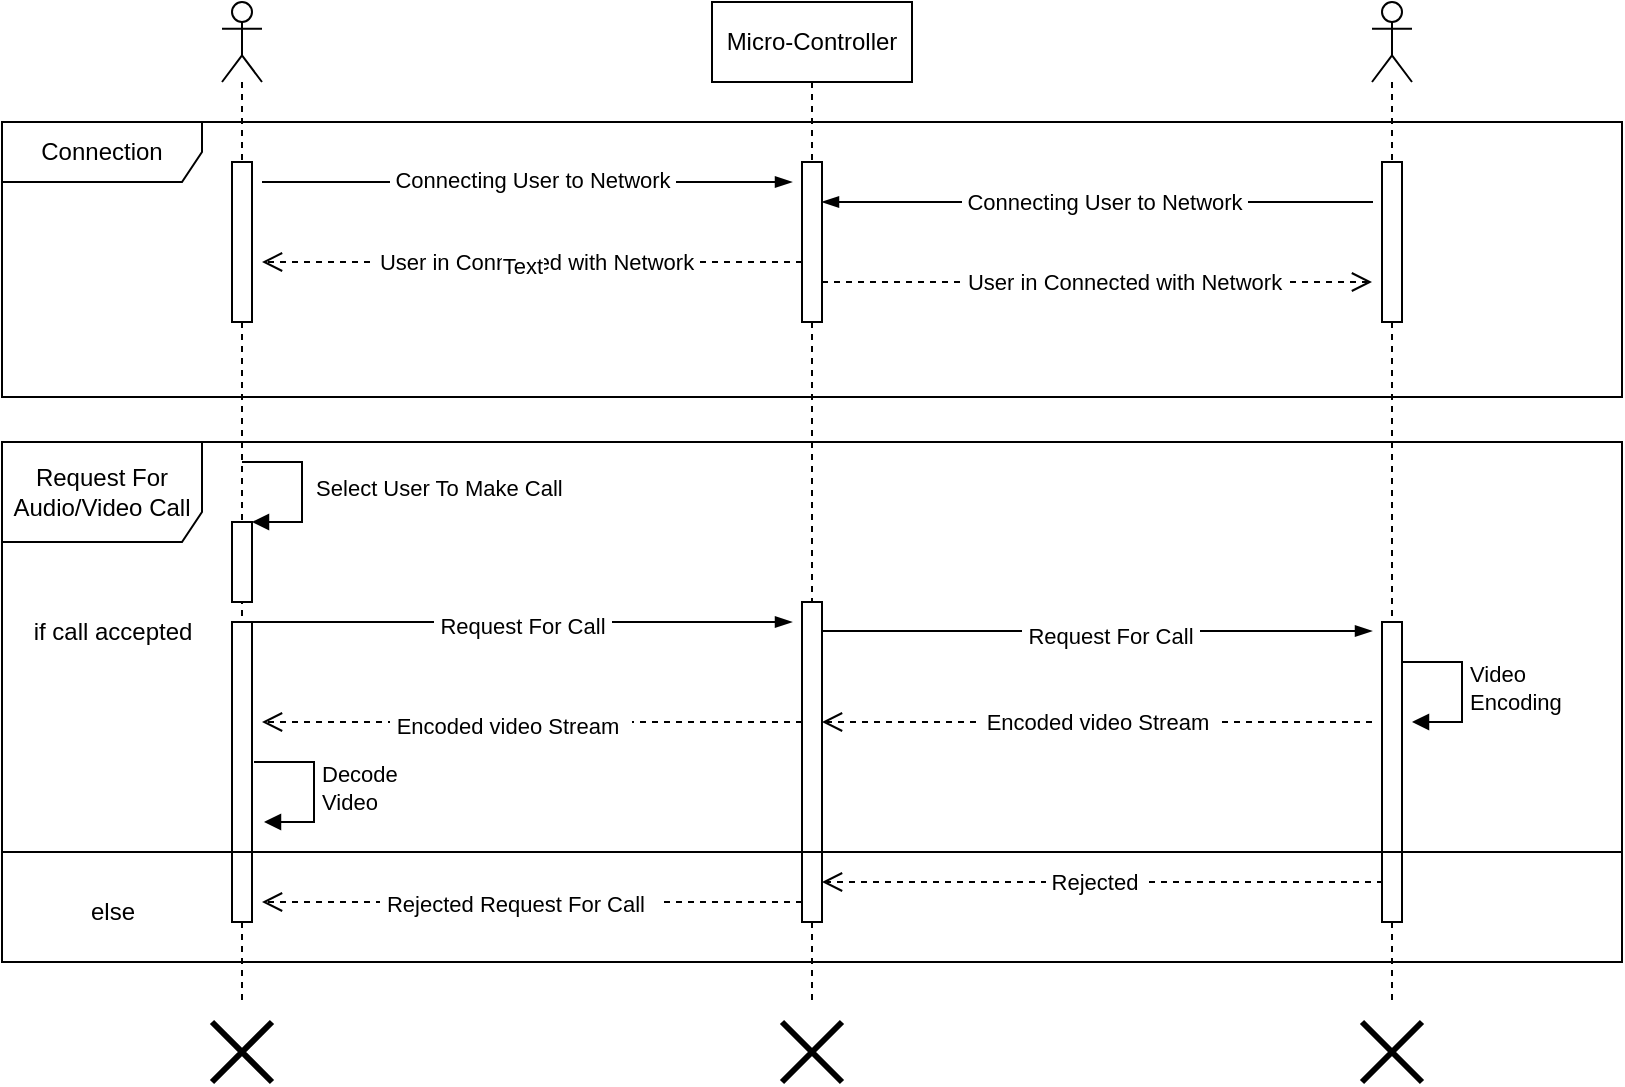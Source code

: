 <mxfile version="22.0.8" type="device">
  <diagram name="Page-1" id="2YBvvXClWsGukQMizWep">
    <mxGraphModel dx="1434" dy="800" grid="1" gridSize="10" guides="1" tooltips="1" connect="1" arrows="1" fold="1" page="1" pageScale="1" pageWidth="850" pageHeight="1100" math="0" shadow="0">
      <root>
        <mxCell id="0" />
        <mxCell id="1" parent="0" />
        <mxCell id="bUbZ-e89j6tAC8CVxlZ--16" value="Micro-Controller" style="shape=umlLifeline;perimeter=lifelinePerimeter;whiteSpace=wrap;html=1;container=1;dropTarget=0;collapsible=0;recursiveResize=0;outlineConnect=0;portConstraint=eastwest;newEdgeStyle={&quot;edgeStyle&quot;:&quot;elbowEdgeStyle&quot;,&quot;elbow&quot;:&quot;vertical&quot;,&quot;curved&quot;:0,&quot;rounded&quot;:0};" parent="1" vertex="1">
          <mxGeometry x="375" y="80" width="100" height="500" as="geometry" />
        </mxCell>
        <mxCell id="bUbZ-e89j6tAC8CVxlZ--36" value="" style="html=1;points=[[0,0,0,0,5],[0,1,0,0,-5],[1,0,0,0,5],[1,1,0,0,-5]];perimeter=orthogonalPerimeter;outlineConnect=0;targetShapes=umlLifeline;portConstraint=eastwest;newEdgeStyle={&quot;curved&quot;:0,&quot;rounded&quot;:0};" parent="bUbZ-e89j6tAC8CVxlZ--16" vertex="1">
          <mxGeometry x="45" y="300" width="10" height="160" as="geometry" />
        </mxCell>
        <mxCell id="bY_1B8EFZr0BcEM3szpf-7" value="" style="html=1;points=[[0,0,0,0,5],[0,1,0,0,-5],[1,0,0,0,5],[1,1,0,0,-5]];perimeter=orthogonalPerimeter;outlineConnect=0;targetShapes=umlLifeline;portConstraint=eastwest;newEdgeStyle={&quot;curved&quot;:0,&quot;rounded&quot;:0};" parent="bUbZ-e89j6tAC8CVxlZ--16" vertex="1">
          <mxGeometry x="45" y="80" width="10" height="80" as="geometry" />
        </mxCell>
        <mxCell id="bUbZ-e89j6tAC8CVxlZ--27" value="" style="shape=umlLifeline;perimeter=lifelinePerimeter;whiteSpace=wrap;html=1;container=1;dropTarget=0;collapsible=0;recursiveResize=0;outlineConnect=0;portConstraint=eastwest;newEdgeStyle={&quot;curved&quot;:0,&quot;rounded&quot;:0};participant=umlActor;" parent="1" vertex="1">
          <mxGeometry x="130" y="80" width="20" height="500" as="geometry" />
        </mxCell>
        <mxCell id="bUbZ-e89j6tAC8CVxlZ--33" value="" style="html=1;points=[[0,0,0,0,5],[0,1,0,0,-5],[1,0,0,0,5],[1,1,0,0,-5]];perimeter=orthogonalPerimeter;outlineConnect=0;targetShapes=umlLifeline;portConstraint=eastwest;newEdgeStyle={&quot;curved&quot;:0,&quot;rounded&quot;:0};" parent="bUbZ-e89j6tAC8CVxlZ--27" vertex="1">
          <mxGeometry x="5" y="310" width="10" height="150" as="geometry" />
        </mxCell>
        <mxCell id="bY_1B8EFZr0BcEM3szpf-4" value="" style="html=1;points=[[0,0,0,0,5],[0,1,0,0,-5],[1,0,0,0,5],[1,1,0,0,-5]];perimeter=orthogonalPerimeter;outlineConnect=0;targetShapes=umlLifeline;portConstraint=eastwest;newEdgeStyle={&quot;curved&quot;:0,&quot;rounded&quot;:0};" parent="bUbZ-e89j6tAC8CVxlZ--27" vertex="1">
          <mxGeometry x="5" y="260" width="10" height="40" as="geometry" />
        </mxCell>
        <mxCell id="bY_1B8EFZr0BcEM3szpf-5" value="&amp;nbsp;Select User To Make Call&amp;nbsp;" style="html=1;align=left;spacingLeft=2;endArrow=block;rounded=0;edgeStyle=orthogonalEdgeStyle;curved=0;rounded=0;" parent="bUbZ-e89j6tAC8CVxlZ--27" target="bY_1B8EFZr0BcEM3szpf-4" edge="1">
          <mxGeometry relative="1" as="geometry">
            <mxPoint x="10" y="230" as="sourcePoint" />
            <Array as="points">
              <mxPoint x="40" y="230" />
              <mxPoint x="40" y="260" />
            </Array>
          </mxGeometry>
        </mxCell>
        <mxCell id="bY_1B8EFZr0BcEM3szpf-6" value="" style="html=1;points=[[0,0,0,0,5],[0,1,0,0,-5],[1,0,0,0,5],[1,1,0,0,-5]];perimeter=orthogonalPerimeter;outlineConnect=0;targetShapes=umlLifeline;portConstraint=eastwest;newEdgeStyle={&quot;curved&quot;:0,&quot;rounded&quot;:0};" parent="bUbZ-e89j6tAC8CVxlZ--27" vertex="1">
          <mxGeometry x="5" y="80" width="10" height="80" as="geometry" />
        </mxCell>
        <mxCell id="bUbZ-e89j6tAC8CVxlZ--38" value="" style="fontSize=12;html=1;endArrow=blockThin;endFill=1;rounded=0;" parent="1" edge="1">
          <mxGeometry width="160" relative="1" as="geometry">
            <mxPoint x="140" y="390" as="sourcePoint" />
            <mxPoint x="415" y="390" as="targetPoint" />
            <Array as="points">
              <mxPoint x="335" y="390" />
            </Array>
          </mxGeometry>
        </mxCell>
        <mxCell id="bUbZ-e89j6tAC8CVxlZ--40" value="&amp;nbsp;Request For Call&amp;nbsp;" style="edgeLabel;html=1;align=center;verticalAlign=middle;resizable=0;points=[];" parent="bUbZ-e89j6tAC8CVxlZ--38" vertex="1" connectable="0">
          <mxGeometry x="-0.086" y="-2" relative="1" as="geometry">
            <mxPoint x="14" as="offset" />
          </mxGeometry>
        </mxCell>
        <mxCell id="bUbZ-e89j6tAC8CVxlZ--50" value="" style="shape=umlDestroy;whiteSpace=wrap;html=1;strokeWidth=3;targetShapes=umlLifeline;" parent="1" vertex="1">
          <mxGeometry x="125" y="590" width="30" height="30" as="geometry" />
        </mxCell>
        <mxCell id="bUbZ-e89j6tAC8CVxlZ--52" value="" style="shape=umlDestroy;whiteSpace=wrap;html=1;strokeWidth=3;targetShapes=umlLifeline;" parent="1" vertex="1">
          <mxGeometry x="410" y="590" width="30" height="30" as="geometry" />
        </mxCell>
        <mxCell id="Ke5L-bLkSkWgQZBR-M11-22" value="" style="html=1;verticalAlign=bottom;endArrow=open;dashed=1;endSize=8;curved=0;rounded=0;" parent="1" edge="1">
          <mxGeometry x="-0.036" y="-4" relative="1" as="geometry">
            <mxPoint x="705" y="440" as="sourcePoint" />
            <mxPoint x="430" y="440" as="targetPoint" />
            <Array as="points">
              <mxPoint x="675" y="440" />
            </Array>
            <mxPoint as="offset" />
          </mxGeometry>
        </mxCell>
        <mxCell id="Ke5L-bLkSkWgQZBR-M11-54" value="&amp;nbsp;Encoded video Stream&amp;nbsp;&amp;nbsp;" style="edgeLabel;html=1;align=center;verticalAlign=middle;resizable=0;points=[];" parent="Ke5L-bLkSkWgQZBR-M11-22" vertex="1" connectable="0">
          <mxGeometry x="0.123" relative="1" as="geometry">
            <mxPoint x="18" as="offset" />
          </mxGeometry>
        </mxCell>
        <mxCell id="Ke5L-bLkSkWgQZBR-M11-30" value="" style="shape=umlLifeline;perimeter=lifelinePerimeter;whiteSpace=wrap;html=1;container=1;dropTarget=0;collapsible=0;recursiveResize=0;outlineConnect=0;portConstraint=eastwest;newEdgeStyle={&quot;curved&quot;:0,&quot;rounded&quot;:0};participant=umlActor;" parent="1" vertex="1">
          <mxGeometry x="705" y="80" width="20" height="500" as="geometry" />
        </mxCell>
        <mxCell id="Ke5L-bLkSkWgQZBR-M11-50" value="" style="html=1;points=[[0,0,0,0,5],[0,1,0,0,-5],[1,0,0,0,5],[1,1,0,0,-5]];perimeter=orthogonalPerimeter;outlineConnect=0;targetShapes=umlLifeline;portConstraint=eastwest;newEdgeStyle={&quot;curved&quot;:0,&quot;rounded&quot;:0};" parent="Ke5L-bLkSkWgQZBR-M11-30" vertex="1">
          <mxGeometry x="5" y="310" width="10" height="150" as="geometry" />
        </mxCell>
        <mxCell id="bY_1B8EFZr0BcEM3szpf-8" value="" style="html=1;points=[[0,0,0,0,5],[0,1,0,0,-5],[1,0,0,0,5],[1,1,0,0,-5]];perimeter=orthogonalPerimeter;outlineConnect=0;targetShapes=umlLifeline;portConstraint=eastwest;newEdgeStyle={&quot;curved&quot;:0,&quot;rounded&quot;:0};" parent="Ke5L-bLkSkWgQZBR-M11-30" vertex="1">
          <mxGeometry x="5" y="80" width="10" height="80" as="geometry" />
        </mxCell>
        <mxCell id="Ke5L-bLkSkWgQZBR-M11-32" value="" style="shape=umlDestroy;whiteSpace=wrap;html=1;strokeWidth=3;targetShapes=umlLifeline;" parent="1" vertex="1">
          <mxGeometry x="700" y="590" width="30" height="30" as="geometry" />
        </mxCell>
        <mxCell id="Ke5L-bLkSkWgQZBR-M11-51" value="" style="fontSize=12;html=1;endArrow=blockThin;endFill=1;rounded=0;" parent="1" edge="1">
          <mxGeometry width="160" relative="1" as="geometry">
            <mxPoint x="430" y="394.5" as="sourcePoint" />
            <mxPoint x="705" y="394.5" as="targetPoint" />
            <Array as="points">
              <mxPoint x="625" y="394.5" />
              <mxPoint x="670" y="394.5" />
            </Array>
          </mxGeometry>
        </mxCell>
        <mxCell id="Ke5L-bLkSkWgQZBR-M11-52" value="&amp;nbsp;Request For Call&amp;nbsp;" style="edgeLabel;html=1;align=center;verticalAlign=middle;resizable=0;points=[];" parent="Ke5L-bLkSkWgQZBR-M11-51" vertex="1" connectable="0">
          <mxGeometry x="-0.086" y="-2" relative="1" as="geometry">
            <mxPoint x="18" as="offset" />
          </mxGeometry>
        </mxCell>
        <mxCell id="Ke5L-bLkSkWgQZBR-M11-58" value="Connection" style="shape=umlFrame;whiteSpace=wrap;html=1;pointerEvents=0;width=100;height=30;" parent="1" vertex="1">
          <mxGeometry x="20" y="140" width="810" height="137.5" as="geometry" />
        </mxCell>
        <mxCell id="Ke5L-bLkSkWgQZBR-M11-66" value="" style="line;strokeWidth=1;fillColor=none;align=left;verticalAlign=middle;spacingTop=-1;spacingLeft=3;spacingRight=3;rotatable=0;labelPosition=right;points=[];portConstraint=eastwest;strokeColor=inherit;" parent="1" vertex="1">
          <mxGeometry x="20" y="501" width="810" height="8" as="geometry" />
        </mxCell>
        <mxCell id="Ke5L-bLkSkWgQZBR-M11-67" value="" style="html=1;verticalAlign=bottom;endArrow=open;dashed=1;endSize=8;curved=0;rounded=0;" parent="1" edge="1">
          <mxGeometry x="-0.036" y="-4" relative="1" as="geometry">
            <mxPoint x="710.5" y="520" as="sourcePoint" />
            <mxPoint x="430" y="520" as="targetPoint" />
            <Array as="points" />
            <mxPoint as="offset" />
          </mxGeometry>
        </mxCell>
        <mxCell id="Ke5L-bLkSkWgQZBR-M11-68" value="&amp;nbsp;Rejected&amp;nbsp;" style="edgeLabel;html=1;align=center;verticalAlign=middle;resizable=0;points=[];" parent="Ke5L-bLkSkWgQZBR-M11-67" vertex="1" connectable="0">
          <mxGeometry x="0.123" relative="1" as="geometry">
            <mxPoint x="13" as="offset" />
          </mxGeometry>
        </mxCell>
        <mxCell id="Ke5L-bLkSkWgQZBR-M11-70" value="" style="html=1;verticalAlign=bottom;endArrow=open;dashed=1;endSize=8;curved=0;rounded=0;" parent="1" edge="1">
          <mxGeometry x="-0.036" y="-4" relative="1" as="geometry">
            <mxPoint x="420" y="530" as="sourcePoint" />
            <mxPoint x="150" y="530" as="targetPoint" />
            <Array as="points" />
            <mxPoint as="offset" />
          </mxGeometry>
        </mxCell>
        <mxCell id="Ke5L-bLkSkWgQZBR-M11-72" value="Text" style="edgeLabel;html=1;align=center;verticalAlign=middle;resizable=0;points=[];" parent="Ke5L-bLkSkWgQZBR-M11-70" vertex="1" connectable="0">
          <mxGeometry x="0.037" relative="1" as="geometry">
            <mxPoint as="offset" />
          </mxGeometry>
        </mxCell>
        <mxCell id="Ke5L-bLkSkWgQZBR-M11-83" value="&amp;nbsp;Rejected Request For Call&amp;nbsp;&amp;nbsp;" style="edgeLabel;html=1;align=center;verticalAlign=middle;resizable=0;points=[];" parent="Ke5L-bLkSkWgQZBR-M11-70" vertex="1" connectable="0">
          <mxGeometry x="0.052" y="1" relative="1" as="geometry">
            <mxPoint as="offset" />
          </mxGeometry>
        </mxCell>
        <mxCell id="Ke5L-bLkSkWgQZBR-M11-73" value="" style="html=1;verticalAlign=bottom;endArrow=open;dashed=1;endSize=8;curved=0;rounded=0;" parent="1" edge="1">
          <mxGeometry x="-0.036" y="-4" relative="1" as="geometry">
            <mxPoint x="420" y="440" as="sourcePoint" />
            <mxPoint x="150" y="440" as="targetPoint" />
            <Array as="points" />
            <mxPoint as="offset" />
          </mxGeometry>
        </mxCell>
        <mxCell id="Ke5L-bLkSkWgQZBR-M11-84" value="&amp;nbsp;Encoded video Stream&amp;nbsp;&amp;nbsp;" style="edgeLabel;html=1;align=center;verticalAlign=middle;resizable=0;points=[];" parent="Ke5L-bLkSkWgQZBR-M11-73" vertex="1" connectable="0">
          <mxGeometry x="0.082" y="2" relative="1" as="geometry">
            <mxPoint as="offset" />
          </mxGeometry>
        </mxCell>
        <mxCell id="Ke5L-bLkSkWgQZBR-M11-85" value="if call accepted" style="text;html=1;align=center;verticalAlign=middle;resizable=0;points=[];autosize=1;strokeColor=none;fillColor=none;" parent="1" vertex="1">
          <mxGeometry x="25" y="380" width="100" height="30" as="geometry" />
        </mxCell>
        <mxCell id="Ke5L-bLkSkWgQZBR-M11-86" value="else" style="text;html=1;align=center;verticalAlign=middle;resizable=0;points=[];autosize=1;strokeColor=none;fillColor=none;" parent="1" vertex="1">
          <mxGeometry x="50" y="520" width="50" height="30" as="geometry" />
        </mxCell>
        <mxCell id="bY_1B8EFZr0BcEM3szpf-1" value="Request For &lt;br&gt;Audio/Video Call" style="shape=umlFrame;whiteSpace=wrap;html=1;pointerEvents=0;width=100;height=50;" parent="1" vertex="1">
          <mxGeometry x="20" y="300" width="810" height="260" as="geometry" />
        </mxCell>
        <mxCell id="bY_1B8EFZr0BcEM3szpf-12" value="" style="fontSize=12;html=1;endArrow=blockThin;endFill=1;rounded=0;" parent="1" edge="1">
          <mxGeometry width="160" relative="1" as="geometry">
            <mxPoint x="150" y="170" as="sourcePoint" />
            <mxPoint x="415" y="170" as="targetPoint" />
            <Array as="points">
              <mxPoint x="335" y="170" />
            </Array>
          </mxGeometry>
        </mxCell>
        <mxCell id="bY_1B8EFZr0BcEM3szpf-13" value="&amp;nbsp;Connecting User to Network&amp;nbsp;" style="edgeLabel;html=1;align=center;verticalAlign=middle;resizable=0;points=[];" parent="bY_1B8EFZr0BcEM3szpf-12" vertex="1" connectable="0">
          <mxGeometry x="-0.086" y="-2" relative="1" as="geometry">
            <mxPoint x="14" y="-3" as="offset" />
          </mxGeometry>
        </mxCell>
        <mxCell id="bY_1B8EFZr0BcEM3szpf-14" value="" style="fontSize=12;html=1;endArrow=blockThin;endFill=1;rounded=0;" parent="1" edge="1">
          <mxGeometry width="160" relative="1" as="geometry">
            <mxPoint x="455.5" y="180" as="sourcePoint" />
            <mxPoint x="430" y="180" as="targetPoint" />
            <Array as="points">
              <mxPoint x="705.5" y="180" />
            </Array>
          </mxGeometry>
        </mxCell>
        <mxCell id="bY_1B8EFZr0BcEM3szpf-15" value="&amp;nbsp;Connecting User to Network&amp;nbsp;" style="edgeLabel;html=1;align=center;verticalAlign=middle;resizable=0;points=[];" parent="bY_1B8EFZr0BcEM3szpf-14" vertex="1" connectable="0">
          <mxGeometry x="-0.086" y="-2" relative="1" as="geometry">
            <mxPoint x="-125" y="-2" as="offset" />
          </mxGeometry>
        </mxCell>
        <mxCell id="bY_1B8EFZr0BcEM3szpf-16" value="" style="html=1;verticalAlign=bottom;endArrow=open;dashed=1;endSize=8;curved=0;rounded=0;" parent="1" edge="1">
          <mxGeometry x="-0.036" y="-4" relative="1" as="geometry">
            <mxPoint x="420" y="210" as="sourcePoint" />
            <mxPoint x="150" y="210" as="targetPoint" />
            <Array as="points" />
            <mxPoint as="offset" />
          </mxGeometry>
        </mxCell>
        <mxCell id="bY_1B8EFZr0BcEM3szpf-17" value="&amp;nbsp;User in Connected with Network&amp;nbsp;" style="edgeLabel;html=1;align=center;verticalAlign=middle;resizable=0;points=[];" parent="bY_1B8EFZr0BcEM3szpf-16" vertex="1" connectable="0">
          <mxGeometry x="0.123" relative="1" as="geometry">
            <mxPoint x="18" as="offset" />
          </mxGeometry>
        </mxCell>
        <mxCell id="bY_1B8EFZr0BcEM3szpf-18" value="Text" style="edgeLabel;html=1;align=center;verticalAlign=middle;resizable=0;points=[];" parent="bY_1B8EFZr0BcEM3szpf-16" vertex="1" connectable="0">
          <mxGeometry x="0.037" y="2" relative="1" as="geometry">
            <mxPoint as="offset" />
          </mxGeometry>
        </mxCell>
        <mxCell id="bY_1B8EFZr0BcEM3szpf-19" value="" style="html=1;verticalAlign=bottom;endArrow=open;dashed=1;endSize=8;curved=0;rounded=0;exitX=1;exitY=0.75;exitDx=0;exitDy=0;exitPerimeter=0;" parent="1" source="bY_1B8EFZr0BcEM3szpf-7" edge="1">
          <mxGeometry x="-0.036" y="-4" relative="1" as="geometry">
            <mxPoint x="440" y="220" as="sourcePoint" />
            <mxPoint x="705" y="220" as="targetPoint" />
            <Array as="points" />
            <mxPoint as="offset" />
          </mxGeometry>
        </mxCell>
        <mxCell id="bY_1B8EFZr0BcEM3szpf-20" value="&amp;nbsp;User in Connected with Network&amp;nbsp;" style="edgeLabel;html=1;align=center;verticalAlign=middle;resizable=0;points=[];" parent="bY_1B8EFZr0BcEM3szpf-19" vertex="1" connectable="0">
          <mxGeometry x="0.123" relative="1" as="geometry">
            <mxPoint x="-4" as="offset" />
          </mxGeometry>
        </mxCell>
        <mxCell id="MzFJc3LQaOcOc7XIItaQ-14" value="Decode&lt;br&gt;Video" style="html=1;align=left;spacingLeft=2;endArrow=block;rounded=0;edgeStyle=orthogonalEdgeStyle;curved=0;rounded=0;" edge="1" parent="1">
          <mxGeometry x="0.012" relative="1" as="geometry">
            <mxPoint x="146" y="460" as="sourcePoint" />
            <Array as="points">
              <mxPoint x="176" y="490" />
            </Array>
            <mxPoint x="151" y="490" as="targetPoint" />
            <mxPoint as="offset" />
          </mxGeometry>
        </mxCell>
        <mxCell id="MzFJc3LQaOcOc7XIItaQ-16" value="Video&amp;nbsp;&lt;br&gt;Encoding" style="html=1;align=left;spacingLeft=2;endArrow=block;rounded=0;edgeStyle=orthogonalEdgeStyle;curved=0;rounded=0;" edge="1" parent="1">
          <mxGeometry x="0.012" relative="1" as="geometry">
            <mxPoint x="720" y="410" as="sourcePoint" />
            <Array as="points">
              <mxPoint x="750" y="440" />
            </Array>
            <mxPoint x="725" y="440" as="targetPoint" />
            <mxPoint as="offset" />
          </mxGeometry>
        </mxCell>
      </root>
    </mxGraphModel>
  </diagram>
</mxfile>
